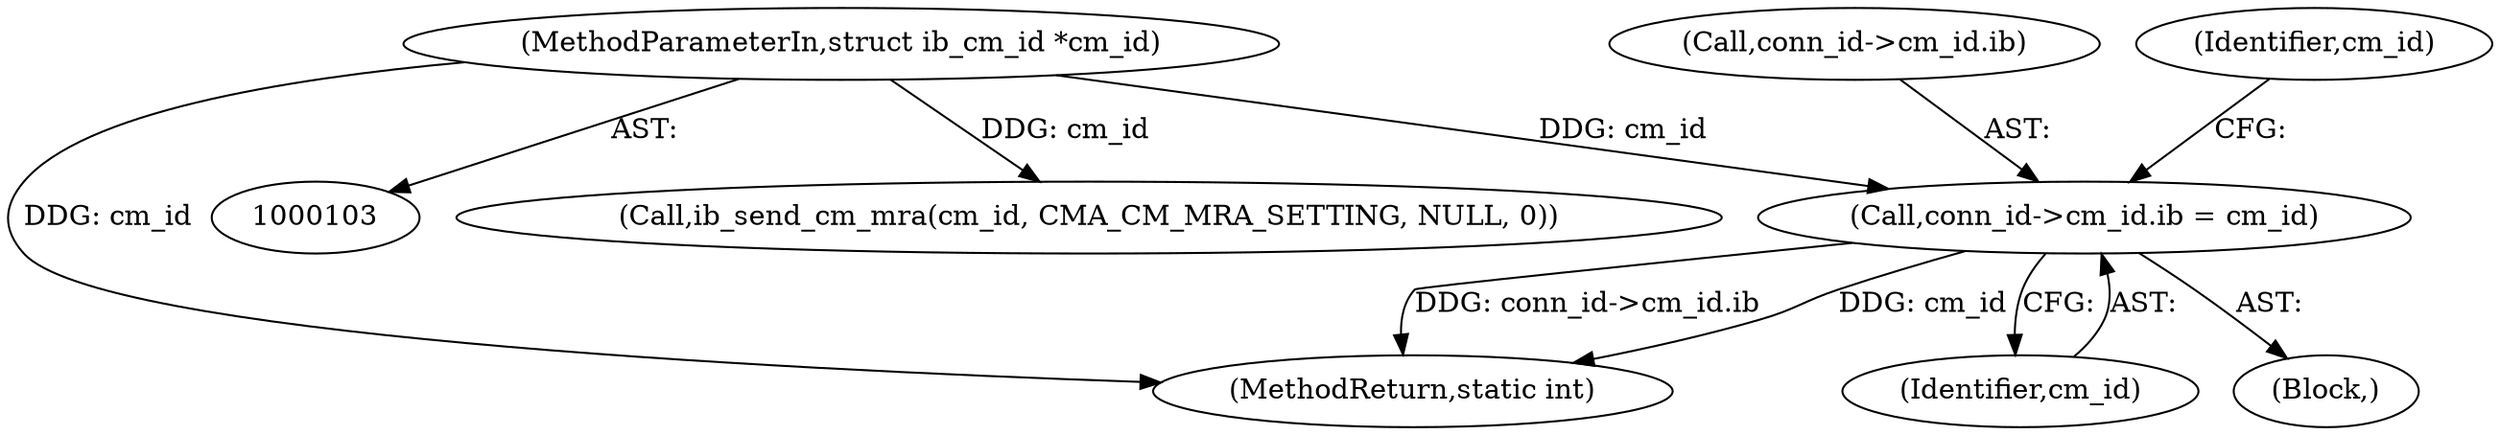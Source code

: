 digraph "0_linux_b2853fd6c2d0f383dbdf7427e263eb576a633867_0@pointer" {
"1000235" [label="(Call,conn_id->cm_id.ib = cm_id)"];
"1000104" [label="(MethodParameterIn,struct ib_cm_id *cm_id)"];
"1000284" [label="(Call,ib_send_cm_mra(cm_id, CMA_CM_MRA_SETTING, NULL, 0))"];
"1000236" [label="(Call,conn_id->cm_id.ib)"];
"1000244" [label="(Identifier,cm_id)"];
"1000106" [label="(Block,)"];
"1000340" [label="(MethodReturn,static int)"];
"1000104" [label="(MethodParameterIn,struct ib_cm_id *cm_id)"];
"1000241" [label="(Identifier,cm_id)"];
"1000235" [label="(Call,conn_id->cm_id.ib = cm_id)"];
"1000235" -> "1000106"  [label="AST: "];
"1000235" -> "1000241"  [label="CFG: "];
"1000236" -> "1000235"  [label="AST: "];
"1000241" -> "1000235"  [label="AST: "];
"1000244" -> "1000235"  [label="CFG: "];
"1000235" -> "1000340"  [label="DDG: conn_id->cm_id.ib"];
"1000235" -> "1000340"  [label="DDG: cm_id"];
"1000104" -> "1000235"  [label="DDG: cm_id"];
"1000104" -> "1000103"  [label="AST: "];
"1000104" -> "1000340"  [label="DDG: cm_id"];
"1000104" -> "1000284"  [label="DDG: cm_id"];
}
